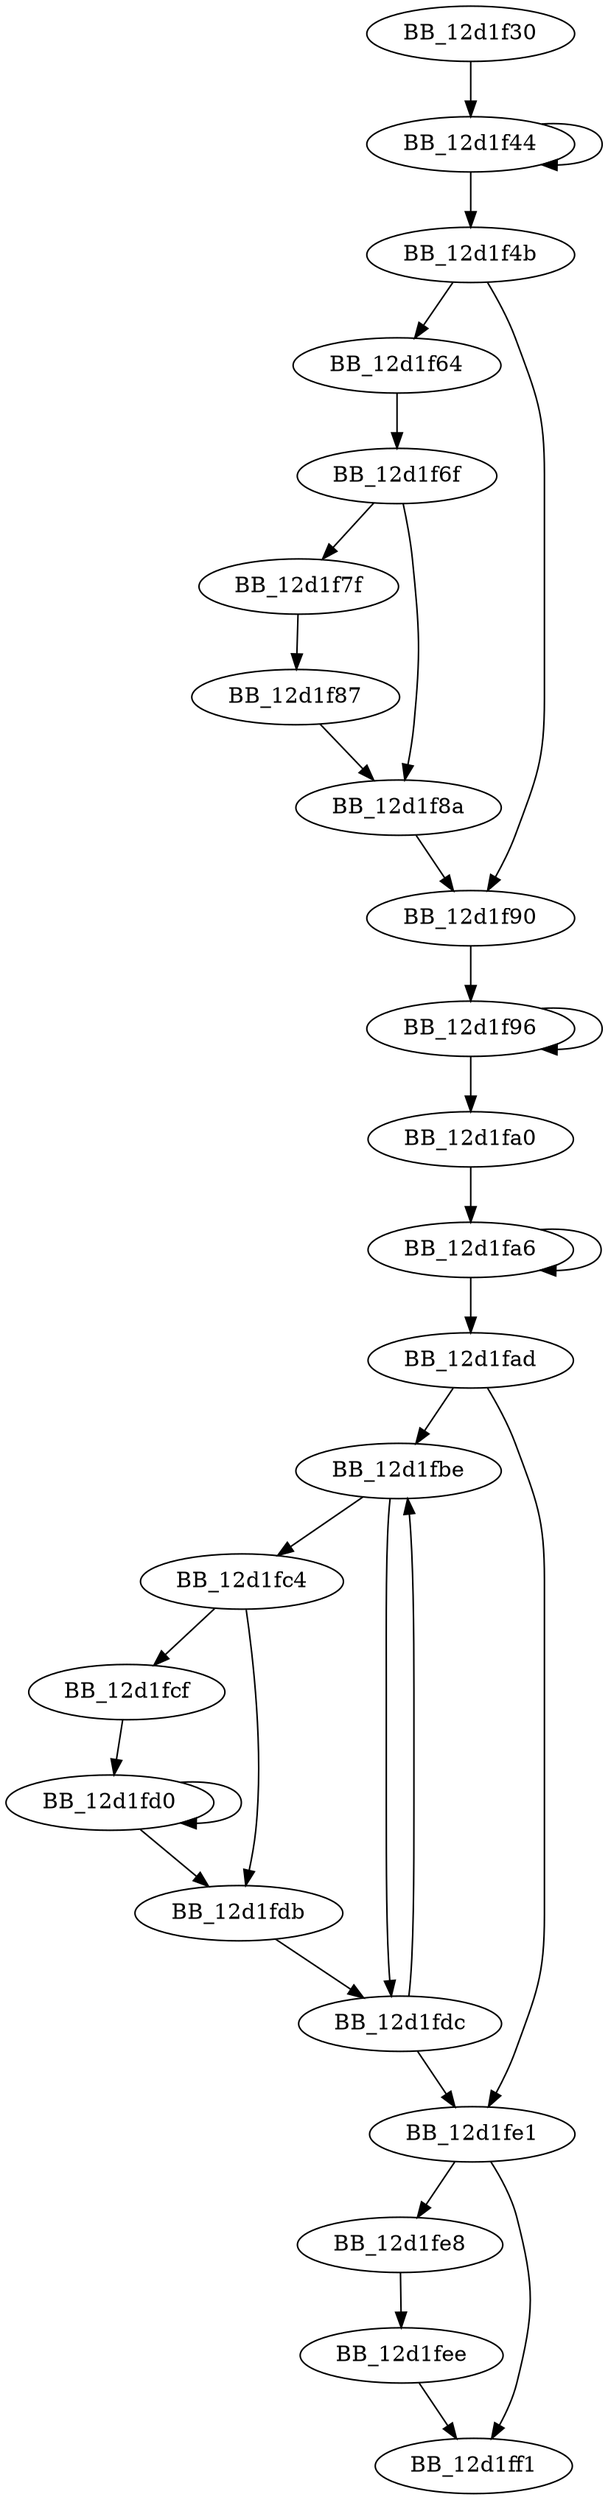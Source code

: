DiGraph sub_12D1F30{
BB_12d1f30->BB_12d1f44
BB_12d1f44->BB_12d1f44
BB_12d1f44->BB_12d1f4b
BB_12d1f4b->BB_12d1f64
BB_12d1f4b->BB_12d1f90
BB_12d1f64->BB_12d1f6f
BB_12d1f6f->BB_12d1f7f
BB_12d1f6f->BB_12d1f8a
BB_12d1f7f->BB_12d1f87
BB_12d1f87->BB_12d1f8a
BB_12d1f8a->BB_12d1f90
BB_12d1f90->BB_12d1f96
BB_12d1f96->BB_12d1f96
BB_12d1f96->BB_12d1fa0
BB_12d1fa0->BB_12d1fa6
BB_12d1fa6->BB_12d1fa6
BB_12d1fa6->BB_12d1fad
BB_12d1fad->BB_12d1fbe
BB_12d1fad->BB_12d1fe1
BB_12d1fbe->BB_12d1fc4
BB_12d1fbe->BB_12d1fdc
BB_12d1fc4->BB_12d1fcf
BB_12d1fc4->BB_12d1fdb
BB_12d1fcf->BB_12d1fd0
BB_12d1fd0->BB_12d1fd0
BB_12d1fd0->BB_12d1fdb
BB_12d1fdb->BB_12d1fdc
BB_12d1fdc->BB_12d1fbe
BB_12d1fdc->BB_12d1fe1
BB_12d1fe1->BB_12d1fe8
BB_12d1fe1->BB_12d1ff1
BB_12d1fe8->BB_12d1fee
BB_12d1fee->BB_12d1ff1
}

